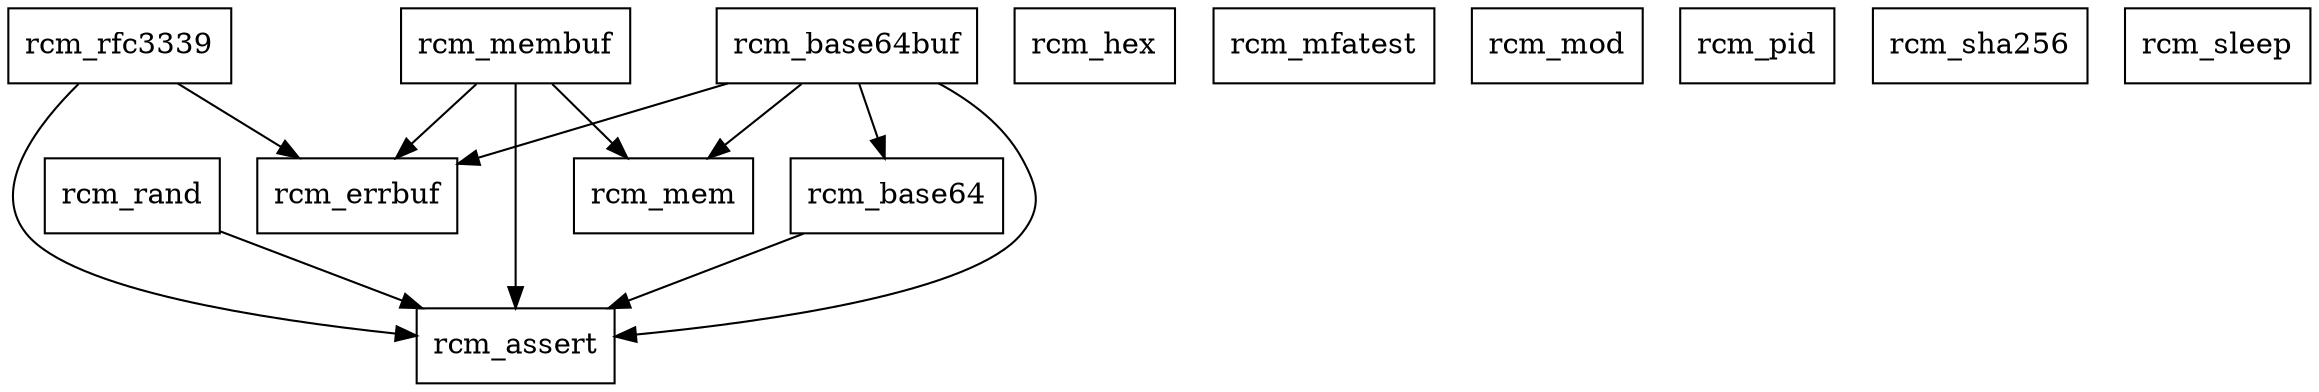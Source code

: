 strict digraph {
  rcm_assert [shape=box]
  rcm_base64 [shape=box]
  rcm_base64buf [shape=box]
  rcm_errbuf [shape=box]
  rcm_hex [shape=box]
  rcm_mem [shape=box]
  rcm_membuf [shape=box]
  rcm_mfatest [shape=box]
  rcm_mod [shape=box]
  rcm_pid [shape=box]
  rcm_rand [shape=box]
  rcm_rfc3339 [shape=box]
  rcm_sha256[shape=box]
  rcm_sleep [shape=box]
  rcm_base64 -> rcm_assert
  rcm_base64buf -> rcm_assert
  rcm_base64buf -> rcm_base64
  rcm_base64buf -> rcm_errbuf
  rcm_base64buf -> rcm_mem
  rcm_membuf -> rcm_assert
  rcm_membuf -> rcm_errbuf
  rcm_membuf -> rcm_mem
  rcm_rand -> rcm_assert
  rcm_rfc3339 -> rcm_assert
  rcm_rfc3339 -> rcm_errbuf
}
